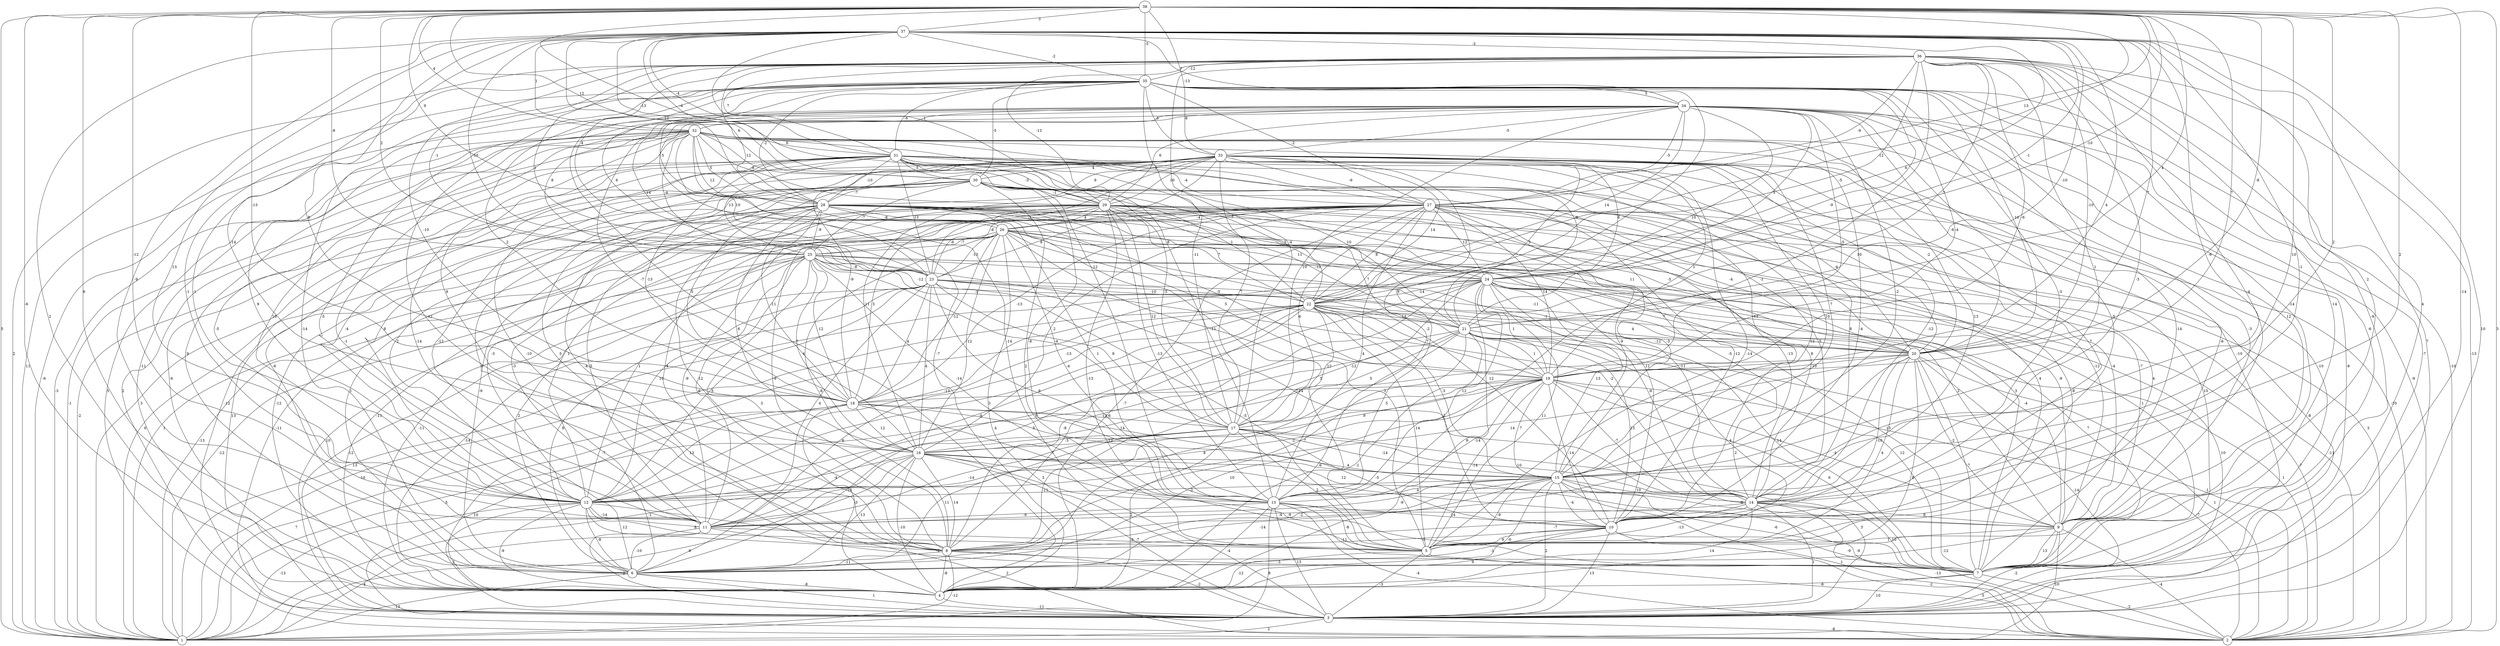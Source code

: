 graph { 
	 fontname="Helvetica,Arial,sans-serif" 
	 node [shape = circle]; 
	 38 -- 1 [label = "5"];
	 38 -- 2 [label = "3"];
	 38 -- 4 [label = "-6"];
	 38 -- 6 [label = "6"];
	 38 -- 7 [label = "-14"];
	 38 -- 12 [label = "-12"];
	 38 -- 13 [label = "10"];
	 38 -- 14 [label = "2"];
	 38 -- 15 [label = "2"];
	 38 -- 18 [label = "-13"];
	 38 -- 19 [label = "7"];
	 38 -- 20 [label = "-8"];
	 38 -- 21 [label = "4"];
	 38 -- 22 [label = "-12"];
	 38 -- 23 [label = "2"];
	 38 -- 24 [label = "-10"];
	 38 -- 25 [label = "-8"];
	 38 -- 27 [label = "13"];
	 38 -- 28 [label = "9"];
	 38 -- 29 [label = "-4"];
	 38 -- 30 [label = "12"];
	 38 -- 32 [label = "4"];
	 38 -- 33 [label = "-13"];
	 38 -- 35 [label = "-5"];
	 38 -- 37 [label = "3"];
	 37 -- 3 [label = "10"];
	 37 -- 4 [label = "2"];
	 37 -- 7 [label = "4"];
	 37 -- 9 [label = "2"];
	 37 -- 11 [label = "-9"];
	 37 -- 12 [label = "13"];
	 37 -- 13 [label = "-12"];
	 37 -- 14 [label = "-1"];
	 37 -- 15 [label = "-6"];
	 37 -- 16 [label = "-14"];
	 37 -- 18 [label = "8"];
	 37 -- 19 [label = "4"];
	 37 -- 20 [label = "7"];
	 37 -- 21 [label = "-10"];
	 37 -- 22 [label = "6"];
	 37 -- 23 [label = "-10"];
	 37 -- 24 [label = "-1"];
	 37 -- 28 [label = "13"];
	 37 -- 29 [label = "1"];
	 37 -- 30 [label = "-13"];
	 37 -- 31 [label = "-4"];
	 37 -- 32 [label = "1"];
	 37 -- 34 [label = "7"];
	 37 -- 35 [label = "-2"];
	 37 -- 36 [label = "-3"];
	 36 -- 1 [label = "2"];
	 36 -- 2 [label = "-13"];
	 36 -- 3 [label = "7"];
	 36 -- 5 [label = "14"];
	 36 -- 7 [label = "-9"];
	 36 -- 10 [label = "-4"];
	 36 -- 11 [label = "-1"];
	 36 -- 13 [label = "-1"];
	 36 -- 14 [label = "-3"];
	 36 -- 15 [label = "1"];
	 36 -- 17 [label = "-4"];
	 36 -- 18 [label = "-10"];
	 36 -- 19 [label = "-6"];
	 36 -- 20 [label = "-10"];
	 36 -- 21 [label = "-7"];
	 36 -- 22 [label = "-5"];
	 36 -- 23 [label = "1"];
	 36 -- 25 [label = "-1"];
	 36 -- 26 [label = "4"];
	 36 -- 27 [label = "-9"];
	 36 -- 28 [label = "6"];
	 36 -- 29 [label = "-13"];
	 36 -- 31 [label = "7"];
	 36 -- 35 [label = "-12"];
	 35 -- 1 [label = "11"];
	 35 -- 2 [label = "-10"];
	 35 -- 3 [label = "-7"];
	 35 -- 4 [label = "7"];
	 35 -- 6 [label = "-14"];
	 35 -- 7 [label = "-6"];
	 35 -- 8 [label = "-12"];
	 35 -- 9 [label = "-14"];
	 35 -- 12 [label = "-1"];
	 35 -- 13 [label = "9"];
	 35 -- 14 [label = "-3"];
	 35 -- 17 [label = "-11"];
	 35 -- 18 [label = "2"];
	 35 -- 19 [label = "-4"];
	 35 -- 20 [label = "-10"];
	 35 -- 21 [label = "-9"];
	 35 -- 23 [label = "6"];
	 35 -- 26 [label = "5"];
	 35 -- 27 [label = "-2"];
	 35 -- 28 [label = "-2"];
	 35 -- 30 [label = "-5"];
	 35 -- 31 [label = "-6"];
	 35 -- 33 [label = "-5"];
	 35 -- 34 [label = "5"];
	 34 -- 1 [label = "-6"];
	 34 -- 2 [label = "-9"];
	 34 -- 3 [label = "-8"];
	 34 -- 4 [label = "-7"];
	 34 -- 5 [label = "-14"];
	 34 -- 6 [label = "-1"];
	 34 -- 9 [label = "12"];
	 34 -- 10 [label = "-5"];
	 34 -- 11 [label = "-5"];
	 34 -- 12 [label = "9"];
	 34 -- 15 [label = "-2"];
	 34 -- 16 [label = "-7"];
	 34 -- 17 [label = "10"];
	 34 -- 19 [label = "-5"];
	 34 -- 20 [label = "-6"];
	 34 -- 21 [label = "10"];
	 34 -- 22 [label = "14"];
	 34 -- 23 [label = "14"];
	 34 -- 24 [label = "5"];
	 34 -- 25 [label = "8"];
	 34 -- 27 [label = "-5"];
	 34 -- 29 [label = "6"];
	 34 -- 32 [label = "-8"];
	 34 -- 33 [label = "-5"];
	 33 -- 1 [label = "3"];
	 33 -- 5 [label = "-14"];
	 33 -- 6 [label = "9"];
	 33 -- 7 [label = "-10"];
	 33 -- 8 [label = "5"];
	 33 -- 9 [label = "-6"];
	 33 -- 10 [label = "7"];
	 33 -- 11 [label = "-12"];
	 33 -- 12 [label = "8"];
	 33 -- 13 [label = "-2"];
	 33 -- 14 [label = "-12"];
	 33 -- 15 [label = "10"];
	 33 -- 16 [label = "11"];
	 33 -- 17 [label = "7"];
	 33 -- 18 [label = "-9"];
	 33 -- 19 [label = "1"];
	 33 -- 20 [label = "-2"];
	 33 -- 21 [label = "5"];
	 33 -- 22 [label = "14"];
	 33 -- 23 [label = "-1"];
	 33 -- 24 [label = "6"];
	 33 -- 26 [label = "7"];
	 33 -- 27 [label = "-6"];
	 33 -- 28 [label = "9"];
	 33 -- 29 [label = "10"];
	 33 -- 30 [label = "4"];
	 32 -- 1 [label = "-3"];
	 32 -- 2 [label = "5"];
	 32 -- 4 [label = "-11"];
	 32 -- 5 [label = "-14"];
	 32 -- 6 [label = "9"];
	 32 -- 7 [label = "-10"];
	 32 -- 8 [label = "-14"];
	 32 -- 9 [label = "-3"];
	 32 -- 10 [label = "-4"];
	 32 -- 11 [label = "-5"];
	 32 -- 12 [label = "10"];
	 32 -- 14 [label = "13"];
	 32 -- 15 [label = "7"];
	 32 -- 16 [label = "9"];
	 32 -- 22 [label = "-7"];
	 32 -- 23 [label = "10"];
	 32 -- 25 [label = "-4"];
	 32 -- 26 [label = "12"];
	 32 -- 27 [label = "6"];
	 32 -- 28 [label = "5"];
	 32 -- 29 [label = "-8"];
	 32 -- 30 [label = "12"];
	 32 -- 31 [label = "6"];
	 31 -- 1 [label = "-1"];
	 31 -- 2 [label = "-10"];
	 31 -- 3 [label = "2"];
	 31 -- 4 [label = "-6"];
	 31 -- 6 [label = "-6"];
	 31 -- 8 [label = "-10"];
	 31 -- 10 [label = "12"];
	 31 -- 12 [label = "-4"];
	 31 -- 13 [label = "-11"];
	 31 -- 14 [label = "8"];
	 31 -- 15 [label = "-13"];
	 31 -- 17 [label = "-3"];
	 31 -- 18 [label = "-13"];
	 31 -- 20 [label = "10"];
	 31 -- 21 [label = "10"];
	 31 -- 23 [label = "13"];
	 31 -- 24 [label = "-8"];
	 31 -- 25 [label = "13"];
	 31 -- 27 [label = "-4"];
	 31 -- 28 [label = "-10"];
	 31 -- 29 [label = "-3"];
	 31 -- 30 [label = "-5"];
	 30 -- 1 [label = "-2"];
	 30 -- 3 [label = "-12"];
	 30 -- 5 [label = "2"];
	 30 -- 7 [label = "4"];
	 30 -- 8 [label = "-4"];
	 30 -- 10 [label = "-12"];
	 30 -- 12 [label = "2"];
	 30 -- 13 [label = "-8"];
	 30 -- 14 [label = "5"];
	 30 -- 18 [label = "5"];
	 30 -- 19 [label = "7"];
	 30 -- 20 [label = "-4"];
	 30 -- 22 [label = "-1"];
	 30 -- 25 [label = "-7"];
	 30 -- 28 [label = "-7"];
	 30 -- 29 [label = "-1"];
	 29 -- 2 [label = "-11"];
	 29 -- 5 [label = "-13"];
	 29 -- 6 [label = "1"];
	 29 -- 7 [label = "3"];
	 29 -- 8 [label = "-9"];
	 29 -- 9 [label = "-4"];
	 29 -- 11 [label = "-3"];
	 29 -- 12 [label = "-3"];
	 29 -- 13 [label = "-13"];
	 29 -- 14 [label = "-5"];
	 29 -- 15 [label = "-9"];
	 29 -- 17 [label = "12"];
	 29 -- 18 [label = "3"];
	 29 -- 20 [label = "-5"];
	 29 -- 21 [label = "-10"];
	 29 -- 22 [label = "7"];
	 29 -- 23 [label = "-6"];
	 29 -- 24 [label = "5"];
	 29 -- 26 [label = "4"];
	 28 -- 1 [label = "6"];
	 28 -- 2 [label = "3"];
	 28 -- 3 [label = "13"];
	 28 -- 4 [label = "-12"];
	 28 -- 5 [label = "5"];
	 28 -- 6 [label = "-9"];
	 28 -- 7 [label = "-8"];
	 28 -- 8 [label = "12"];
	 28 -- 9 [label = "-12"];
	 28 -- 10 [label = "11"];
	 28 -- 11 [label = "5"];
	 28 -- 13 [label = "1"];
	 28 -- 14 [label = "-13"];
	 28 -- 16 [label = "6"];
	 28 -- 18 [label = "-11"];
	 28 -- 19 [label = "-5"];
	 28 -- 20 [label = "11"];
	 28 -- 24 [label = "8"];
	 28 -- 25 [label = "-9"];
	 28 -- 26 [label = "-8"];
	 27 -- 1 [label = "1"];
	 27 -- 3 [label = "-8"];
	 27 -- 4 [label = "-7"];
	 27 -- 5 [label = "4"];
	 27 -- 7 [label = "10"];
	 27 -- 8 [label = "-9"];
	 27 -- 9 [label = "-7"];
	 27 -- 11 [label = "-4"];
	 27 -- 12 [label = "1"];
	 27 -- 13 [label = "4"];
	 27 -- 14 [label = "8"];
	 27 -- 15 [label = "-3"];
	 27 -- 16 [label = "2"];
	 27 -- 17 [label = "6"];
	 27 -- 18 [label = "-13"];
	 27 -- 19 [label = "14"];
	 27 -- 20 [label = "-4"];
	 27 -- 22 [label = "8"];
	 27 -- 23 [label = "8"];
	 27 -- 24 [label = "12"];
	 27 -- 25 [label = "-8"];
	 27 -- 26 [label = "-4"];
	 26 -- 1 [label = "-13"];
	 26 -- 3 [label = "4"];
	 26 -- 4 [label = "-13"];
	 26 -- 5 [label = "3"];
	 26 -- 7 [label = "1"];
	 26 -- 8 [label = "-8"];
	 26 -- 9 [label = "-9"];
	 26 -- 10 [label = "12"];
	 26 -- 12 [label = "1"];
	 26 -- 13 [label = "-4"];
	 26 -- 14 [label = "-11"];
	 26 -- 16 [label = "-12"];
	 26 -- 18 [label = "-12"];
	 26 -- 19 [label = "5"];
	 26 -- 23 [label = "-13"];
	 26 -- 24 [label = "11"];
	 26 -- 25 [label = "-7"];
	 25 -- 1 [label = "-12"];
	 25 -- 2 [label = "-11"];
	 25 -- 3 [label = "10"];
	 25 -- 4 [label = "-11"];
	 25 -- 6 [label = "2"];
	 25 -- 8 [label = "3"];
	 25 -- 9 [label = "2"];
	 25 -- 11 [label = "6"];
	 25 -- 12 [label = "10"];
	 25 -- 13 [label = "-14"];
	 25 -- 14 [label = "-2"];
	 25 -- 16 [label = "4"];
	 25 -- 17 [label = "-4"];
	 25 -- 18 [label = "12"];
	 25 -- 20 [label = "-11"];
	 25 -- 21 [label = "-3"];
	 25 -- 22 [label = "-12"];
	 25 -- 23 [label = "-8"];
	 24 -- 1 [label = "13"];
	 24 -- 2 [label = "-7"];
	 24 -- 3 [label = "10"];
	 24 -- 4 [label = "9"];
	 24 -- 5 [label = "11"];
	 24 -- 6 [label = "5"];
	 24 -- 7 [label = "7"];
	 24 -- 8 [label = "-12"];
	 24 -- 9 [label = "-4"];
	 24 -- 12 [label = "-13"];
	 24 -- 13 [label = "12"];
	 24 -- 14 [label = "-6"];
	 24 -- 15 [label = "13"];
	 24 -- 16 [label = "-12"];
	 24 -- 19 [label = "1"];
	 24 -- 20 [label = "7"];
	 24 -- 22 [label = "-14"];
	 23 -- 3 [label = "-12"];
	 23 -- 4 [label = "-14"];
	 23 -- 5 [label = "-5"];
	 23 -- 6 [label = "9"];
	 23 -- 7 [label = "13"];
	 23 -- 11 [label = "4"];
	 23 -- 12 [label = "5"];
	 23 -- 13 [label = "6"];
	 23 -- 14 [label = "-14"];
	 23 -- 16 [label = "4"];
	 23 -- 17 [label = "9"];
	 23 -- 18 [label = "4"];
	 23 -- 20 [label = "-1"];
	 23 -- 22 [label = "-10"];
	 22 -- 1 [label = "-10"];
	 22 -- 2 [label = "1"];
	 22 -- 4 [label = "-7"];
	 22 -- 5 [label = "14"];
	 22 -- 6 [label = "8"];
	 22 -- 7 [label = "14"];
	 22 -- 8 [label = "-8"];
	 22 -- 10 [label = "2"];
	 22 -- 11 [label = "-9"];
	 22 -- 12 [label = "3"];
	 22 -- 15 [label = "-3"];
	 22 -- 17 [label = "12"];
	 22 -- 18 [label = "-13"];
	 22 -- 19 [label = "7"];
	 22 -- 20 [label = "4"];
	 22 -- 21 [label = "14"];
	 21 -- 2 [label = "-1"];
	 21 -- 4 [label = "-1"];
	 21 -- 5 [label = "4"];
	 21 -- 6 [label = "8"];
	 21 -- 7 [label = "12"];
	 21 -- 8 [label = "7"];
	 21 -- 10 [label = "13"];
	 21 -- 11 [label = "14"];
	 21 -- 12 [label = "6"];
	 21 -- 17 [label = "5"];
	 21 -- 19 [label = "1"];
	 21 -- 20 [label = "-12"];
	 20 -- 1 [label = "5"];
	 20 -- 2 [label = "1"];
	 20 -- 3 [label = "-14"];
	 20 -- 4 [label = "8"];
	 20 -- 5 [label = "4"];
	 20 -- 7 [label = "-7"];
	 20 -- 8 [label = "2"];
	 20 -- 9 [label = "-2"];
	 20 -- 10 [label = "-10"];
	 20 -- 12 [label = "14"];
	 20 -- 19 [label = "-10"];
	 19 -- 1 [label = "-1"];
	 19 -- 2 [label = "-7"];
	 19 -- 5 [label = "-14"];
	 19 -- 6 [label = "10"];
	 19 -- 7 [label = "6"];
	 19 -- 9 [label = "-4"];
	 19 -- 10 [label = "-14"];
	 19 -- 12 [label = "-2"];
	 19 -- 13 [label = "-14"];
	 19 -- 14 [label = "-7"];
	 19 -- 15 [label = "7"];
	 19 -- 16 [label = "9"];
	 19 -- 17 [label = "5"];
	 19 -- 18 [label = "-7"];
	 18 -- 1 [label = "7"];
	 18 -- 3 [label = "10"];
	 18 -- 4 [label = "-3"];
	 18 -- 9 [label = "4"];
	 18 -- 12 [label = "13"];
	 18 -- 13 [label = "-7"];
	 18 -- 15 [label = "-13"];
	 18 -- 16 [label = "12"];
	 18 -- 17 [label = "-6"];
	 17 -- 3 [label = "3"];
	 17 -- 4 [label = "2"];
	 17 -- 5 [label = "2"];
	 17 -- 6 [label = "11"];
	 17 -- 8 [label = "-11"];
	 17 -- 10 [label = "-5"];
	 17 -- 11 [label = "-14"];
	 17 -- 14 [label = "-10"];
	 17 -- 15 [label = "-14"];
	 17 -- 16 [label = "-3"];
	 16 -- 1 [label = "8"];
	 16 -- 2 [label = "-9"];
	 16 -- 3 [label = "-7"];
	 16 -- 4 [label = "-10"];
	 16 -- 6 [label = "-13"];
	 16 -- 7 [label = "-9"];
	 16 -- 8 [label = "14"];
	 16 -- 11 [label = "-10"];
	 16 -- 12 [label = "-4"];
	 16 -- 13 [label = "3"];
	 16 -- 14 [label = "12"];
	 16 -- 15 [label = "-6"];
	 15 -- 2 [label = "1"];
	 15 -- 3 [label = "2"];
	 15 -- 4 [label = "-6"];
	 15 -- 5 [label = "-9"];
	 15 -- 6 [label = "-14"];
	 15 -- 7 [label = "-6"];
	 15 -- 8 [label = "-2"];
	 15 -- 9 [label = "-8"];
	 15 -- 10 [label = "-4"];
	 15 -- 11 [label = "-9"];
	 15 -- 12 [label = "-2"];
	 15 -- 13 [label = "4"];
	 15 -- 14 [label = "10"];
	 14 -- 2 [label = "-13"];
	 14 -- 3 [label = "1"];
	 14 -- 4 [label = "14"];
	 14 -- 5 [label = "-13"];
	 14 -- 7 [label = "10"];
	 14 -- 8 [label = "-7"];
	 14 -- 9 [label = "6"];
	 14 -- 11 [label = "-4"];
	 13 -- 1 [label = "8"];
	 13 -- 2 [label = "-4"];
	 13 -- 3 [label = "13"];
	 13 -- 4 [label = "-4"];
	 13 -- 5 [label = "-8"];
	 13 -- 7 [label = "-11"];
	 13 -- 10 [label = "14"];
	 13 -- 11 [label = "-9"];
	 12 -- 1 [label = "-13"];
	 12 -- 2 [label = "2"];
	 12 -- 3 [label = "2"];
	 12 -- 4 [label = "-9"];
	 12 -- 5 [label = "8"];
	 12 -- 6 [label = "-8"];
	 12 -- 8 [label = "12"];
	 12 -- 11 [label = "-14"];
	 11 -- 1 [label = "4"];
	 11 -- 3 [label = "2"];
	 11 -- 5 [label = "-8"];
	 11 -- 6 [label = "-10"];
	 11 -- 7 [label = "-2"];
	 10 -- 2 [label = "-2"];
	 10 -- 3 [label = "13"];
	 10 -- 4 [label = "9"];
	 10 -- 5 [label = "9"];
	 10 -- 6 [label = "-1"];
	 10 -- 7 [label = "-9"];
	 10 -- 8 [label = "-5"];
	 9 -- 1 [label = "10"];
	 9 -- 2 [label = "-4"];
	 9 -- 3 [label = "-2"];
	 9 -- 5 [label = "1"];
	 9 -- 6 [label = "-12"];
	 9 -- 7 [label = "13"];
	 8 -- 1 [label = "-12"];
	 8 -- 3 [label = "-2"];
	 8 -- 4 [label = "-8"];
	 8 -- 6 [label = "-11"];
	 8 -- 7 [label = "-3"];
	 7 -- 2 [label = "-2"];
	 7 -- 3 [label = "10"];
	 7 -- 4 [label = "-6"];
	 6 -- 1 [label = "-13"];
	 6 -- 3 [label = "1"];
	 6 -- 4 [label = "-8"];
	 5 -- 2 [label = "5"];
	 5 -- 3 [label = "-3"];
	 5 -- 4 [label = "-12"];
	 4 -- 3 [label = "-11"];
	 3 -- 1 [label = "2"];
	 3 -- 2 [label = "-8"];
	 1;
	 2;
	 3;
	 4;
	 5;
	 6;
	 7;
	 8;
	 9;
	 10;
	 11;
	 12;
	 13;
	 14;
	 15;
	 16;
	 17;
	 18;
	 19;
	 20;
	 21;
	 22;
	 23;
	 24;
	 25;
	 26;
	 27;
	 28;
	 29;
	 30;
	 31;
	 32;
	 33;
	 34;
	 35;
	 36;
	 37;
	 38;
}
